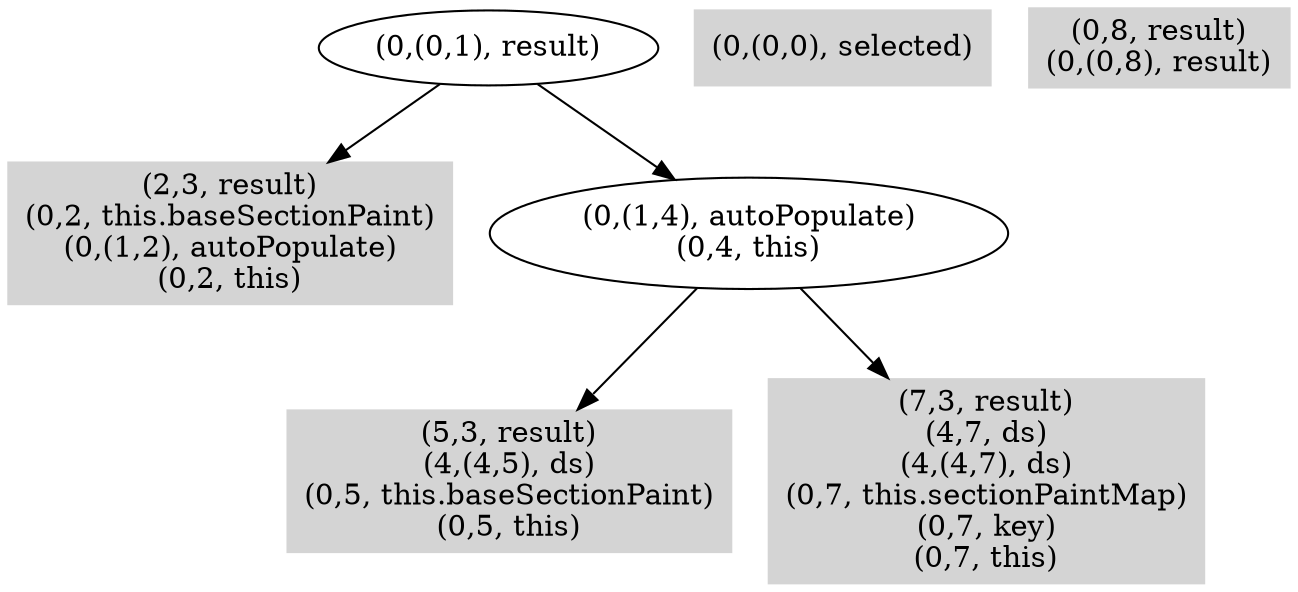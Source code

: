 digraph { 
3357 [shape=box,style=filled,color=".0 .0 .83",label="(2,3, result)\n(0,2, this.baseSectionPaint)\n(0,(1,2), autoPopulate)\n(0,2, this)"];
3358 [shape=box,style=filled,color=".0 .0 .83",label="(5,3, result)\n(4,(4,5), ds)\n(0,5, this.baseSectionPaint)\n(0,5, this)"];
3359 [shape=box,style=filled,color=".0 .0 .83",label="(7,3, result)\n(4,7, ds)\n(4,(4,7), ds)\n(0,7, this.sectionPaintMap)\n(0,7, key)\n(0,7, this)"];
3360 [label="(0,(1,4), autoPopulate)\n(0,4, this)"];
3361 [shape=box,style=filled,color=".0 .0 .83",label="(0,(0,0), selected)"];
3362 [shape=box,style=filled,color=".0 .0 .83",label="(0,8, result)\n(0,(0,8), result)"];
3363 [label="(0,(0,1), result)"];
3360 -> 3358;
3360 -> 3359;
3363 -> 3357;
3363 -> 3360;
}